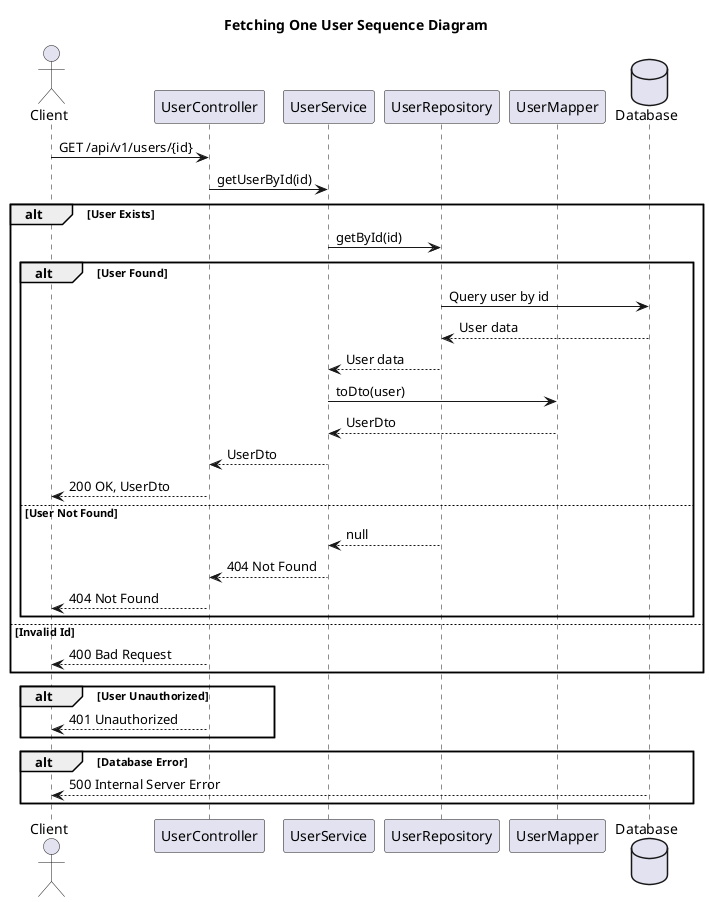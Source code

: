 @startuml

title Fetching One User Sequence Diagram

actor Client
participant UserController
participant UserService
participant UserRepository
participant UserMapper
database Database

Client -> UserController: GET /api/v1/users/{id}
UserController -> UserService: getUserById(id)
alt User Exists
    UserService -> UserRepository: getById(id)
    alt User Found
        UserRepository -> Database: Query user by id
        Database --> UserRepository: User data
        UserRepository --> UserService: User data
        UserService -> UserMapper: toDto(user)
        UserMapper --> UserService: UserDto
        UserService --> UserController: UserDto
        UserController --> Client: 200 OK, UserDto
    else User Not Found
        UserRepository --> UserService: null
        UserService --> UserController: 404 Not Found
        UserController --> Client: 404 Not Found
    end
else Invalid Id
    UserController --> Client: 400 Bad Request
end

alt User Unauthorized
    UserController --> Client: 401 Unauthorized
end

alt Database Error
    Database --> Client: 500 Internal Server Error
end

@enduml